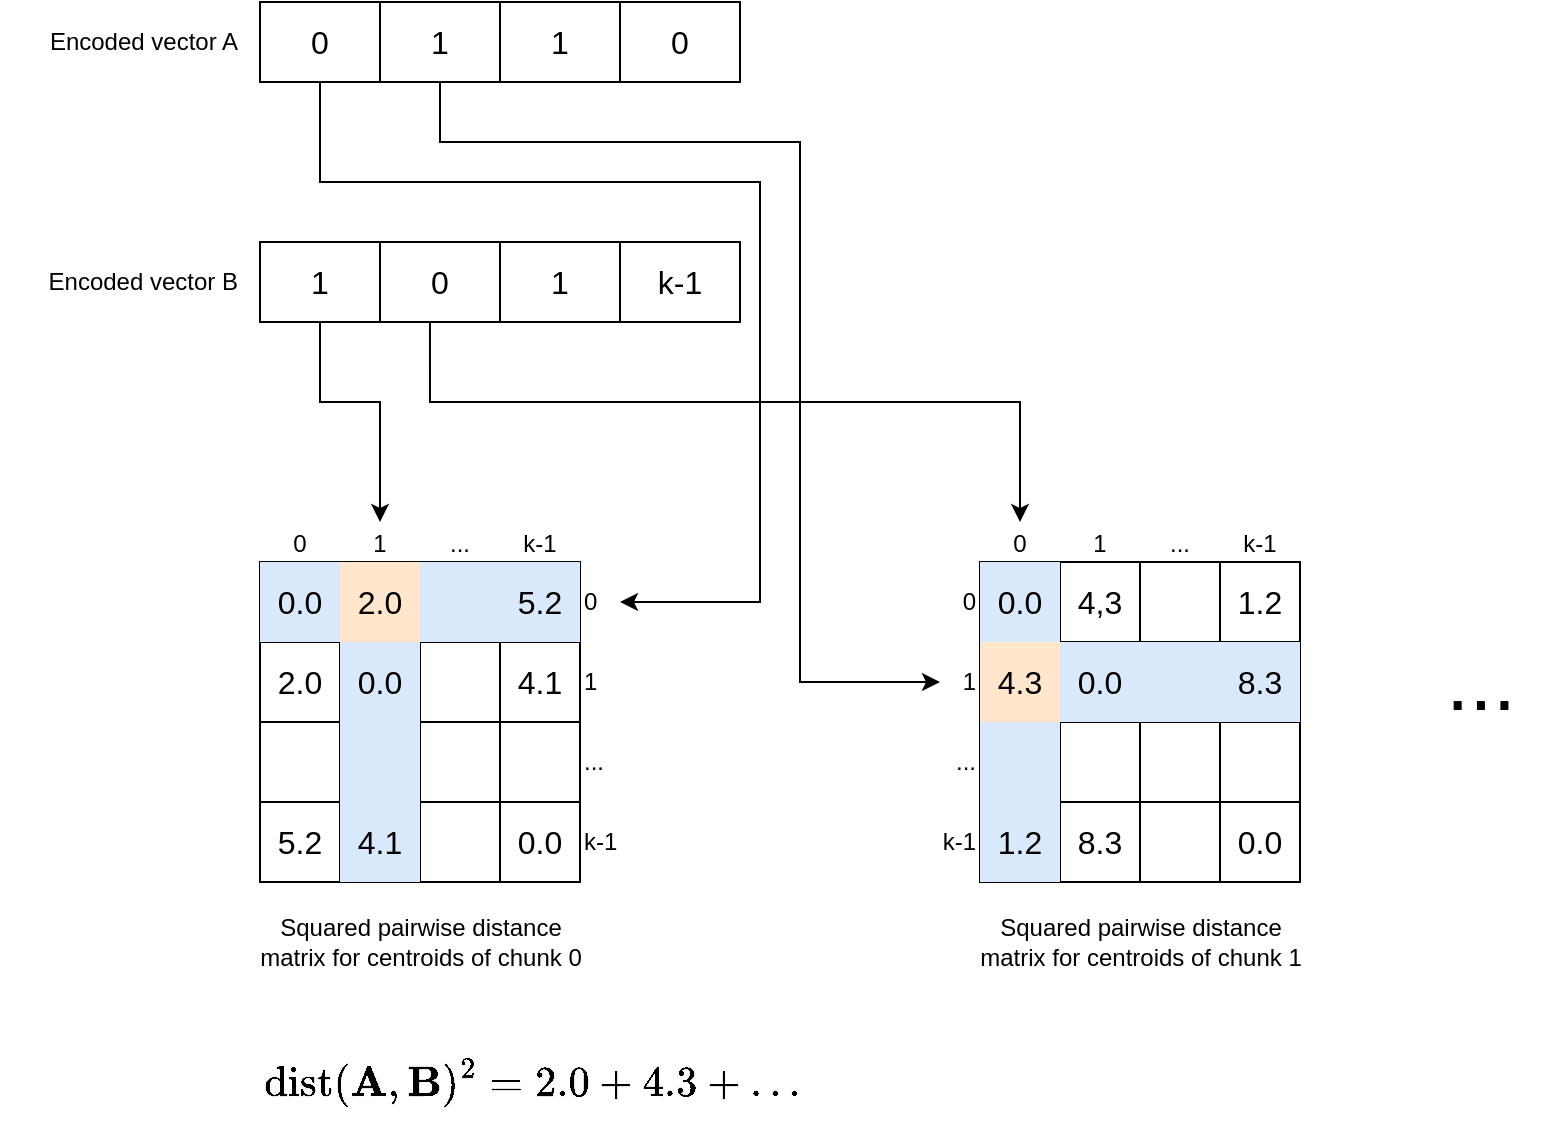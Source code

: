 <mxfile version="21.1.1" type="device">
  <diagram name="Página-1" id="5oJ5WBHKLA_U3Vbbzctd">
    <mxGraphModel dx="1195" dy="661" grid="1" gridSize="10" guides="1" tooltips="1" connect="1" arrows="1" fold="1" page="1" pageScale="1" pageWidth="1169" pageHeight="827" math="1" shadow="0">
      <root>
        <mxCell id="0" />
        <mxCell id="1" parent="0" />
        <mxCell id="XBwlvYfsJkR7OyTx2r9g-1" value="" style="shape=table;startSize=0;container=1;collapsible=0;childLayout=tableLayout;fontSize=16;" parent="1" vertex="1">
          <mxGeometry x="200" y="440" width="160" height="160" as="geometry" />
        </mxCell>
        <mxCell id="XBwlvYfsJkR7OyTx2r9g-6" value="" style="shape=tableRow;horizontal=0;startSize=0;swimlaneHead=0;swimlaneBody=0;strokeColor=inherit;top=0;left=0;bottom=0;right=0;collapsible=0;dropTarget=0;fillColor=none;points=[[0,0.5],[1,0.5]];portConstraint=eastwest;fontSize=16;" parent="XBwlvYfsJkR7OyTx2r9g-1" vertex="1">
          <mxGeometry width="160" height="40" as="geometry" />
        </mxCell>
        <mxCell id="XBwlvYfsJkR7OyTx2r9g-8" value="0.0" style="shape=partialRectangle;html=1;whiteSpace=wrap;connectable=0;strokeColor=#6c8ebf;overflow=hidden;fillColor=#dae8fc;top=0;left=0;bottom=0;right=0;pointerEvents=1;fontSize=16;" parent="XBwlvYfsJkR7OyTx2r9g-6" vertex="1">
          <mxGeometry width="40" height="40" as="geometry">
            <mxRectangle width="40" height="40" as="alternateBounds" />
          </mxGeometry>
        </mxCell>
        <mxCell id="XBwlvYfsJkR7OyTx2r9g-28" value="2.0" style="shape=partialRectangle;html=1;whiteSpace=wrap;connectable=0;strokeColor=#d79b00;overflow=hidden;fillColor=#ffe6cc;top=0;left=0;bottom=0;right=0;pointerEvents=1;fontSize=16;" parent="XBwlvYfsJkR7OyTx2r9g-6" vertex="1">
          <mxGeometry x="40" width="40" height="40" as="geometry">
            <mxRectangle width="40" height="40" as="alternateBounds" />
          </mxGeometry>
        </mxCell>
        <mxCell id="XBwlvYfsJkR7OyTx2r9g-23" value="" style="shape=partialRectangle;html=1;whiteSpace=wrap;connectable=0;strokeColor=#6c8ebf;overflow=hidden;fillColor=#dae8fc;top=0;left=0;bottom=0;right=0;pointerEvents=1;fontSize=16;" parent="XBwlvYfsJkR7OyTx2r9g-6" vertex="1">
          <mxGeometry x="80" width="40" height="40" as="geometry">
            <mxRectangle width="40" height="40" as="alternateBounds" />
          </mxGeometry>
        </mxCell>
        <mxCell id="XBwlvYfsJkR7OyTx2r9g-9" value="5.2" style="shape=partialRectangle;html=1;whiteSpace=wrap;connectable=0;strokeColor=#6c8ebf;overflow=hidden;fillColor=#dae8fc;top=0;left=0;bottom=0;right=0;pointerEvents=1;fontSize=16;" parent="XBwlvYfsJkR7OyTx2r9g-6" vertex="1">
          <mxGeometry x="120" width="40" height="40" as="geometry">
            <mxRectangle width="40" height="40" as="alternateBounds" />
          </mxGeometry>
        </mxCell>
        <mxCell id="XBwlvYfsJkR7OyTx2r9g-10" value="" style="shape=tableRow;horizontal=0;startSize=0;swimlaneHead=0;swimlaneBody=0;strokeColor=inherit;top=0;left=0;bottom=0;right=0;collapsible=0;dropTarget=0;fillColor=none;points=[[0,0.5],[1,0.5]];portConstraint=eastwest;fontSize=16;" parent="XBwlvYfsJkR7OyTx2r9g-1" vertex="1">
          <mxGeometry y="40" width="160" height="40" as="geometry" />
        </mxCell>
        <mxCell id="XBwlvYfsJkR7OyTx2r9g-12" value="2.0" style="shape=partialRectangle;html=1;whiteSpace=wrap;connectable=0;strokeColor=inherit;overflow=hidden;fillColor=none;top=0;left=0;bottom=0;right=0;pointerEvents=1;fontSize=16;" parent="XBwlvYfsJkR7OyTx2r9g-10" vertex="1">
          <mxGeometry width="40" height="40" as="geometry">
            <mxRectangle width="40" height="40" as="alternateBounds" />
          </mxGeometry>
        </mxCell>
        <mxCell id="XBwlvYfsJkR7OyTx2r9g-29" value="0.0" style="shape=partialRectangle;html=1;whiteSpace=wrap;connectable=0;strokeColor=#6c8ebf;overflow=hidden;fillColor=#dae8fc;top=0;left=0;bottom=0;right=0;pointerEvents=1;fontSize=16;" parent="XBwlvYfsJkR7OyTx2r9g-10" vertex="1">
          <mxGeometry x="40" width="40" height="40" as="geometry">
            <mxRectangle width="40" height="40" as="alternateBounds" />
          </mxGeometry>
        </mxCell>
        <mxCell id="XBwlvYfsJkR7OyTx2r9g-24" value="" style="shape=partialRectangle;html=1;whiteSpace=wrap;connectable=0;strokeColor=inherit;overflow=hidden;fillColor=none;top=0;left=0;bottom=0;right=0;pointerEvents=1;fontSize=16;" parent="XBwlvYfsJkR7OyTx2r9g-10" vertex="1">
          <mxGeometry x="80" width="40" height="40" as="geometry">
            <mxRectangle width="40" height="40" as="alternateBounds" />
          </mxGeometry>
        </mxCell>
        <mxCell id="XBwlvYfsJkR7OyTx2r9g-13" value="4.1" style="shape=partialRectangle;html=1;whiteSpace=wrap;connectable=0;strokeColor=inherit;overflow=hidden;fillColor=none;top=0;left=0;bottom=0;right=0;pointerEvents=1;fontSize=16;" parent="XBwlvYfsJkR7OyTx2r9g-10" vertex="1">
          <mxGeometry x="120" width="40" height="40" as="geometry">
            <mxRectangle width="40" height="40" as="alternateBounds" />
          </mxGeometry>
        </mxCell>
        <mxCell id="XBwlvYfsJkR7OyTx2r9g-18" style="shape=tableRow;horizontal=0;startSize=0;swimlaneHead=0;swimlaneBody=0;strokeColor=inherit;top=0;left=0;bottom=0;right=0;collapsible=0;dropTarget=0;fillColor=none;points=[[0,0.5],[1,0.5]];portConstraint=eastwest;fontSize=16;" parent="XBwlvYfsJkR7OyTx2r9g-1" vertex="1">
          <mxGeometry y="80" width="160" height="40" as="geometry" />
        </mxCell>
        <mxCell id="XBwlvYfsJkR7OyTx2r9g-20" style="shape=partialRectangle;html=1;whiteSpace=wrap;connectable=0;strokeColor=inherit;overflow=hidden;fillColor=none;top=0;left=0;bottom=0;right=0;pointerEvents=1;fontSize=16;" parent="XBwlvYfsJkR7OyTx2r9g-18" vertex="1">
          <mxGeometry width="40" height="40" as="geometry">
            <mxRectangle width="40" height="40" as="alternateBounds" />
          </mxGeometry>
        </mxCell>
        <mxCell id="XBwlvYfsJkR7OyTx2r9g-30" style="shape=partialRectangle;html=1;whiteSpace=wrap;connectable=0;strokeColor=#6c8ebf;overflow=hidden;fillColor=#dae8fc;top=0;left=0;bottom=0;right=0;pointerEvents=1;fontSize=16;" parent="XBwlvYfsJkR7OyTx2r9g-18" vertex="1">
          <mxGeometry x="40" width="40" height="40" as="geometry">
            <mxRectangle width="40" height="40" as="alternateBounds" />
          </mxGeometry>
        </mxCell>
        <mxCell id="XBwlvYfsJkR7OyTx2r9g-25" value="" style="shape=partialRectangle;html=1;whiteSpace=wrap;connectable=0;strokeColor=inherit;overflow=hidden;fillColor=none;top=0;left=0;bottom=0;right=0;pointerEvents=1;fontSize=16;" parent="XBwlvYfsJkR7OyTx2r9g-18" vertex="1">
          <mxGeometry x="80" width="40" height="40" as="geometry">
            <mxRectangle width="40" height="40" as="alternateBounds" />
          </mxGeometry>
        </mxCell>
        <mxCell id="XBwlvYfsJkR7OyTx2r9g-21" style="shape=partialRectangle;html=1;whiteSpace=wrap;connectable=0;strokeColor=inherit;overflow=hidden;fillColor=none;top=0;left=0;bottom=0;right=0;pointerEvents=1;fontSize=16;" parent="XBwlvYfsJkR7OyTx2r9g-18" vertex="1">
          <mxGeometry x="120" width="40" height="40" as="geometry">
            <mxRectangle width="40" height="40" as="alternateBounds" />
          </mxGeometry>
        </mxCell>
        <mxCell id="XBwlvYfsJkR7OyTx2r9g-14" style="shape=tableRow;horizontal=0;startSize=0;swimlaneHead=0;swimlaneBody=0;strokeColor=inherit;top=0;left=0;bottom=0;right=0;collapsible=0;dropTarget=0;fillColor=none;points=[[0,0.5],[1,0.5]];portConstraint=eastwest;fontSize=16;" parent="XBwlvYfsJkR7OyTx2r9g-1" vertex="1">
          <mxGeometry y="120" width="160" height="40" as="geometry" />
        </mxCell>
        <mxCell id="XBwlvYfsJkR7OyTx2r9g-16" value="5.2" style="shape=partialRectangle;html=1;whiteSpace=wrap;connectable=0;strokeColor=inherit;overflow=hidden;fillColor=none;top=0;left=0;bottom=0;right=0;pointerEvents=1;fontSize=16;" parent="XBwlvYfsJkR7OyTx2r9g-14" vertex="1">
          <mxGeometry width="40" height="40" as="geometry">
            <mxRectangle width="40" height="40" as="alternateBounds" />
          </mxGeometry>
        </mxCell>
        <mxCell id="XBwlvYfsJkR7OyTx2r9g-31" value="4.1" style="shape=partialRectangle;html=1;whiteSpace=wrap;connectable=0;strokeColor=#6c8ebf;overflow=hidden;fillColor=#dae8fc;top=0;left=0;bottom=0;right=0;pointerEvents=1;fontSize=16;" parent="XBwlvYfsJkR7OyTx2r9g-14" vertex="1">
          <mxGeometry x="40" width="40" height="40" as="geometry">
            <mxRectangle width="40" height="40" as="alternateBounds" />
          </mxGeometry>
        </mxCell>
        <mxCell id="XBwlvYfsJkR7OyTx2r9g-26" style="shape=partialRectangle;html=1;whiteSpace=wrap;connectable=0;strokeColor=inherit;overflow=hidden;fillColor=none;top=0;left=0;bottom=0;right=0;pointerEvents=1;fontSize=16;" parent="XBwlvYfsJkR7OyTx2r9g-14" vertex="1">
          <mxGeometry x="80" width="40" height="40" as="geometry">
            <mxRectangle width="40" height="40" as="alternateBounds" />
          </mxGeometry>
        </mxCell>
        <mxCell id="XBwlvYfsJkR7OyTx2r9g-17" value="0.0" style="shape=partialRectangle;html=1;whiteSpace=wrap;connectable=0;strokeColor=inherit;overflow=hidden;fillColor=none;top=0;left=0;bottom=0;right=0;pointerEvents=1;fontSize=16;" parent="XBwlvYfsJkR7OyTx2r9g-14" vertex="1">
          <mxGeometry x="120" width="40" height="40" as="geometry">
            <mxRectangle width="40" height="40" as="alternateBounds" />
          </mxGeometry>
        </mxCell>
        <mxCell id="XBwlvYfsJkR7OyTx2r9g-32" value="" style="shape=table;startSize=0;container=1;collapsible=0;childLayout=tableLayout;fontSize=16;" parent="1" vertex="1">
          <mxGeometry x="560" y="440" width="160" height="160" as="geometry" />
        </mxCell>
        <mxCell id="XBwlvYfsJkR7OyTx2r9g-39" value="" style="shape=tableRow;horizontal=0;startSize=0;swimlaneHead=0;swimlaneBody=0;strokeColor=inherit;top=0;left=0;bottom=0;right=0;collapsible=0;dropTarget=0;fillColor=none;points=[[0,0.5],[1,0.5]];portConstraint=eastwest;fontSize=16;" parent="XBwlvYfsJkR7OyTx2r9g-32" vertex="1">
          <mxGeometry width="160" height="40" as="geometry" />
        </mxCell>
        <mxCell id="XBwlvYfsJkR7OyTx2r9g-41" value="0.0" style="shape=partialRectangle;html=1;whiteSpace=wrap;connectable=0;strokeColor=#6c8ebf;overflow=hidden;fillColor=#dae8fc;top=0;left=0;bottom=0;right=0;pointerEvents=1;fontSize=16;" parent="XBwlvYfsJkR7OyTx2r9g-39" vertex="1">
          <mxGeometry width="40" height="40" as="geometry">
            <mxRectangle width="40" height="40" as="alternateBounds" />
          </mxGeometry>
        </mxCell>
        <mxCell id="XBwlvYfsJkR7OyTx2r9g-42" value="4,3" style="shape=partialRectangle;html=1;whiteSpace=wrap;connectable=0;strokeColor=inherit;overflow=hidden;fillColor=none;top=0;left=0;bottom=0;right=0;pointerEvents=1;fontSize=16;" parent="XBwlvYfsJkR7OyTx2r9g-39" vertex="1">
          <mxGeometry x="40" width="40" height="40" as="geometry">
            <mxRectangle width="40" height="40" as="alternateBounds" />
          </mxGeometry>
        </mxCell>
        <mxCell id="XBwlvYfsJkR7OyTx2r9g-43" value="" style="shape=partialRectangle;html=1;whiteSpace=wrap;connectable=0;strokeColor=inherit;overflow=hidden;fillColor=none;top=0;left=0;bottom=0;right=0;pointerEvents=1;fontSize=16;" parent="XBwlvYfsJkR7OyTx2r9g-39" vertex="1">
          <mxGeometry x="80" width="40" height="40" as="geometry">
            <mxRectangle width="40" height="40" as="alternateBounds" />
          </mxGeometry>
        </mxCell>
        <mxCell id="XBwlvYfsJkR7OyTx2r9g-44" value="1.2" style="shape=partialRectangle;html=1;whiteSpace=wrap;connectable=0;strokeColor=inherit;overflow=hidden;fillColor=none;top=0;left=0;bottom=0;right=0;pointerEvents=1;fontSize=16;" parent="XBwlvYfsJkR7OyTx2r9g-39" vertex="1">
          <mxGeometry x="120" width="40" height="40" as="geometry">
            <mxRectangle width="40" height="40" as="alternateBounds" />
          </mxGeometry>
        </mxCell>
        <mxCell id="XBwlvYfsJkR7OyTx2r9g-45" value="" style="shape=tableRow;horizontal=0;startSize=0;swimlaneHead=0;swimlaneBody=0;strokeColor=inherit;top=0;left=0;bottom=0;right=0;collapsible=0;dropTarget=0;fillColor=none;points=[[0,0.5],[1,0.5]];portConstraint=eastwest;fontSize=16;" parent="XBwlvYfsJkR7OyTx2r9g-32" vertex="1">
          <mxGeometry y="40" width="160" height="40" as="geometry" />
        </mxCell>
        <mxCell id="XBwlvYfsJkR7OyTx2r9g-47" value="4.3" style="shape=partialRectangle;html=1;whiteSpace=wrap;connectable=0;strokeColor=#d79b00;overflow=hidden;fillColor=#ffe6cc;top=0;left=0;bottom=0;right=0;pointerEvents=1;fontSize=16;" parent="XBwlvYfsJkR7OyTx2r9g-45" vertex="1">
          <mxGeometry width="40" height="40" as="geometry">
            <mxRectangle width="40" height="40" as="alternateBounds" />
          </mxGeometry>
        </mxCell>
        <mxCell id="XBwlvYfsJkR7OyTx2r9g-48" value="0.0" style="shape=partialRectangle;html=1;whiteSpace=wrap;connectable=0;strokeColor=#6c8ebf;overflow=hidden;fillColor=#dae8fc;top=0;left=0;bottom=0;right=0;pointerEvents=1;fontSize=16;" parent="XBwlvYfsJkR7OyTx2r9g-45" vertex="1">
          <mxGeometry x="40" width="40" height="40" as="geometry">
            <mxRectangle width="40" height="40" as="alternateBounds" />
          </mxGeometry>
        </mxCell>
        <mxCell id="XBwlvYfsJkR7OyTx2r9g-49" value="" style="shape=partialRectangle;html=1;whiteSpace=wrap;connectable=0;strokeColor=#6c8ebf;overflow=hidden;fillColor=#dae8fc;top=0;left=0;bottom=0;right=0;pointerEvents=1;fontSize=16;" parent="XBwlvYfsJkR7OyTx2r9g-45" vertex="1">
          <mxGeometry x="80" width="40" height="40" as="geometry">
            <mxRectangle width="40" height="40" as="alternateBounds" />
          </mxGeometry>
        </mxCell>
        <mxCell id="XBwlvYfsJkR7OyTx2r9g-50" value="8.3" style="shape=partialRectangle;html=1;whiteSpace=wrap;connectable=0;strokeColor=#6c8ebf;overflow=hidden;fillColor=#dae8fc;top=0;left=0;bottom=0;right=0;pointerEvents=1;fontSize=16;" parent="XBwlvYfsJkR7OyTx2r9g-45" vertex="1">
          <mxGeometry x="120" width="40" height="40" as="geometry">
            <mxRectangle width="40" height="40" as="alternateBounds" />
          </mxGeometry>
        </mxCell>
        <mxCell id="XBwlvYfsJkR7OyTx2r9g-51" style="shape=tableRow;horizontal=0;startSize=0;swimlaneHead=0;swimlaneBody=0;strokeColor=inherit;top=0;left=0;bottom=0;right=0;collapsible=0;dropTarget=0;fillColor=none;points=[[0,0.5],[1,0.5]];portConstraint=eastwest;fontSize=16;" parent="XBwlvYfsJkR7OyTx2r9g-32" vertex="1">
          <mxGeometry y="80" width="160" height="40" as="geometry" />
        </mxCell>
        <mxCell id="XBwlvYfsJkR7OyTx2r9g-53" style="shape=partialRectangle;html=1;whiteSpace=wrap;connectable=0;strokeColor=#6c8ebf;overflow=hidden;fillColor=#dae8fc;top=0;left=0;bottom=0;right=0;pointerEvents=1;fontSize=16;" parent="XBwlvYfsJkR7OyTx2r9g-51" vertex="1">
          <mxGeometry width="40" height="40" as="geometry">
            <mxRectangle width="40" height="40" as="alternateBounds" />
          </mxGeometry>
        </mxCell>
        <mxCell id="XBwlvYfsJkR7OyTx2r9g-54" style="shape=partialRectangle;html=1;whiteSpace=wrap;connectable=0;strokeColor=inherit;overflow=hidden;fillColor=none;top=0;left=0;bottom=0;right=0;pointerEvents=1;fontSize=16;" parent="XBwlvYfsJkR7OyTx2r9g-51" vertex="1">
          <mxGeometry x="40" width="40" height="40" as="geometry">
            <mxRectangle width="40" height="40" as="alternateBounds" />
          </mxGeometry>
        </mxCell>
        <mxCell id="XBwlvYfsJkR7OyTx2r9g-55" value="" style="shape=partialRectangle;html=1;whiteSpace=wrap;connectable=0;strokeColor=inherit;overflow=hidden;fillColor=none;top=0;left=0;bottom=0;right=0;pointerEvents=1;fontSize=16;" parent="XBwlvYfsJkR7OyTx2r9g-51" vertex="1">
          <mxGeometry x="80" width="40" height="40" as="geometry">
            <mxRectangle width="40" height="40" as="alternateBounds" />
          </mxGeometry>
        </mxCell>
        <mxCell id="XBwlvYfsJkR7OyTx2r9g-56" style="shape=partialRectangle;html=1;whiteSpace=wrap;connectable=0;strokeColor=inherit;overflow=hidden;fillColor=none;top=0;left=0;bottom=0;right=0;pointerEvents=1;fontSize=16;" parent="XBwlvYfsJkR7OyTx2r9g-51" vertex="1">
          <mxGeometry x="120" width="40" height="40" as="geometry">
            <mxRectangle width="40" height="40" as="alternateBounds" />
          </mxGeometry>
        </mxCell>
        <mxCell id="XBwlvYfsJkR7OyTx2r9g-57" style="shape=tableRow;horizontal=0;startSize=0;swimlaneHead=0;swimlaneBody=0;strokeColor=inherit;top=0;left=0;bottom=0;right=0;collapsible=0;dropTarget=0;fillColor=none;points=[[0,0.5],[1,0.5]];portConstraint=eastwest;fontSize=16;" parent="XBwlvYfsJkR7OyTx2r9g-32" vertex="1">
          <mxGeometry y="120" width="160" height="40" as="geometry" />
        </mxCell>
        <mxCell id="XBwlvYfsJkR7OyTx2r9g-59" value="1.2" style="shape=partialRectangle;html=1;whiteSpace=wrap;connectable=0;strokeColor=#6c8ebf;overflow=hidden;fillColor=#dae8fc;top=0;left=0;bottom=0;right=0;pointerEvents=1;fontSize=16;" parent="XBwlvYfsJkR7OyTx2r9g-57" vertex="1">
          <mxGeometry width="40" height="40" as="geometry">
            <mxRectangle width="40" height="40" as="alternateBounds" />
          </mxGeometry>
        </mxCell>
        <mxCell id="XBwlvYfsJkR7OyTx2r9g-60" value="8.3" style="shape=partialRectangle;html=1;whiteSpace=wrap;connectable=0;strokeColor=inherit;overflow=hidden;fillColor=none;top=0;left=0;bottom=0;right=0;pointerEvents=1;fontSize=16;" parent="XBwlvYfsJkR7OyTx2r9g-57" vertex="1">
          <mxGeometry x="40" width="40" height="40" as="geometry">
            <mxRectangle width="40" height="40" as="alternateBounds" />
          </mxGeometry>
        </mxCell>
        <mxCell id="XBwlvYfsJkR7OyTx2r9g-61" style="shape=partialRectangle;html=1;whiteSpace=wrap;connectable=0;strokeColor=inherit;overflow=hidden;fillColor=none;top=0;left=0;bottom=0;right=0;pointerEvents=1;fontSize=16;" parent="XBwlvYfsJkR7OyTx2r9g-57" vertex="1">
          <mxGeometry x="80" width="40" height="40" as="geometry">
            <mxRectangle width="40" height="40" as="alternateBounds" />
          </mxGeometry>
        </mxCell>
        <mxCell id="XBwlvYfsJkR7OyTx2r9g-62" value="0.0" style="shape=partialRectangle;html=1;whiteSpace=wrap;connectable=0;strokeColor=inherit;overflow=hidden;fillColor=none;top=0;left=0;bottom=0;right=0;pointerEvents=1;fontSize=16;" parent="XBwlvYfsJkR7OyTx2r9g-57" vertex="1">
          <mxGeometry x="120" width="40" height="40" as="geometry">
            <mxRectangle width="40" height="40" as="alternateBounds" />
          </mxGeometry>
        </mxCell>
        <mxCell id="XBwlvYfsJkR7OyTx2r9g-139" value="" style="shape=table;startSize=0;container=1;collapsible=0;childLayout=tableLayout;fontSize=16;" parent="1" vertex="1">
          <mxGeometry x="200" y="280" width="240" height="40" as="geometry" />
        </mxCell>
        <mxCell id="XBwlvYfsJkR7OyTx2r9g-140" value="" style="shape=tableRow;horizontal=0;startSize=0;swimlaneHead=0;swimlaneBody=0;strokeColor=inherit;top=0;left=0;bottom=0;right=0;collapsible=0;dropTarget=0;fillColor=none;points=[[0,0.5],[1,0.5]];portConstraint=eastwest;fontSize=16;" parent="XBwlvYfsJkR7OyTx2r9g-139" vertex="1">
          <mxGeometry width="240" height="40" as="geometry" />
        </mxCell>
        <mxCell id="XBwlvYfsJkR7OyTx2r9g-141" value="1" style="shape=partialRectangle;html=1;whiteSpace=wrap;connectable=0;strokeColor=inherit;overflow=hidden;fillColor=none;top=0;left=0;bottom=0;right=0;pointerEvents=1;fontSize=16;" parent="XBwlvYfsJkR7OyTx2r9g-140" vertex="1">
          <mxGeometry width="60" height="40" as="geometry">
            <mxRectangle width="60" height="40" as="alternateBounds" />
          </mxGeometry>
        </mxCell>
        <mxCell id="XBwlvYfsJkR7OyTx2r9g-142" value="0" style="shape=partialRectangle;html=1;whiteSpace=wrap;connectable=0;strokeColor=inherit;overflow=hidden;fillColor=none;top=0;left=0;bottom=0;right=0;pointerEvents=1;fontSize=16;" parent="XBwlvYfsJkR7OyTx2r9g-140" vertex="1">
          <mxGeometry x="60" width="60" height="40" as="geometry">
            <mxRectangle width="60" height="40" as="alternateBounds" />
          </mxGeometry>
        </mxCell>
        <mxCell id="XBwlvYfsJkR7OyTx2r9g-143" value="1" style="shape=partialRectangle;html=1;whiteSpace=wrap;connectable=0;strokeColor=inherit;overflow=hidden;fillColor=none;top=0;left=0;bottom=0;right=0;pointerEvents=1;fontSize=16;" parent="XBwlvYfsJkR7OyTx2r9g-140" vertex="1">
          <mxGeometry x="120" width="60" height="40" as="geometry">
            <mxRectangle width="60" height="40" as="alternateBounds" />
          </mxGeometry>
        </mxCell>
        <mxCell id="XBwlvYfsJkR7OyTx2r9g-152" value="k-1" style="shape=partialRectangle;html=1;whiteSpace=wrap;connectable=0;strokeColor=inherit;overflow=hidden;fillColor=none;top=0;left=0;bottom=0;right=0;pointerEvents=1;fontSize=16;" parent="XBwlvYfsJkR7OyTx2r9g-140" vertex="1">
          <mxGeometry x="180" width="60" height="40" as="geometry">
            <mxRectangle width="60" height="40" as="alternateBounds" />
          </mxGeometry>
        </mxCell>
        <mxCell id="XBwlvYfsJkR7OyTx2r9g-153" value="" style="shape=table;startSize=0;container=1;collapsible=0;childLayout=tableLayout;fontSize=16;" parent="1" vertex="1">
          <mxGeometry x="200" y="160" width="240" height="40" as="geometry" />
        </mxCell>
        <mxCell id="XBwlvYfsJkR7OyTx2r9g-154" value="" style="shape=tableRow;horizontal=0;startSize=0;swimlaneHead=0;swimlaneBody=0;strokeColor=inherit;top=0;left=0;bottom=0;right=0;collapsible=0;dropTarget=0;fillColor=none;points=[[0,0.5],[1,0.5]];portConstraint=eastwest;fontSize=16;" parent="XBwlvYfsJkR7OyTx2r9g-153" vertex="1">
          <mxGeometry width="240" height="40" as="geometry" />
        </mxCell>
        <mxCell id="XBwlvYfsJkR7OyTx2r9g-155" value="0" style="shape=partialRectangle;html=1;whiteSpace=wrap;connectable=0;strokeColor=inherit;overflow=hidden;fillColor=none;top=0;left=0;bottom=0;right=0;pointerEvents=1;fontSize=16;" parent="XBwlvYfsJkR7OyTx2r9g-154" vertex="1">
          <mxGeometry width="60" height="40" as="geometry">
            <mxRectangle width="60" height="40" as="alternateBounds" />
          </mxGeometry>
        </mxCell>
        <mxCell id="XBwlvYfsJkR7OyTx2r9g-156" value="1" style="shape=partialRectangle;html=1;whiteSpace=wrap;connectable=0;strokeColor=inherit;overflow=hidden;fillColor=none;top=0;left=0;bottom=0;right=0;pointerEvents=1;fontSize=16;" parent="XBwlvYfsJkR7OyTx2r9g-154" vertex="1">
          <mxGeometry x="60" width="60" height="40" as="geometry">
            <mxRectangle width="60" height="40" as="alternateBounds" />
          </mxGeometry>
        </mxCell>
        <mxCell id="XBwlvYfsJkR7OyTx2r9g-157" value="1" style="shape=partialRectangle;html=1;whiteSpace=wrap;connectable=0;strokeColor=inherit;overflow=hidden;fillColor=none;top=0;left=0;bottom=0;right=0;pointerEvents=1;fontSize=16;" parent="XBwlvYfsJkR7OyTx2r9g-154" vertex="1">
          <mxGeometry x="120" width="60" height="40" as="geometry">
            <mxRectangle width="60" height="40" as="alternateBounds" />
          </mxGeometry>
        </mxCell>
        <mxCell id="XBwlvYfsJkR7OyTx2r9g-158" value="0" style="shape=partialRectangle;html=1;whiteSpace=wrap;connectable=0;strokeColor=inherit;overflow=hidden;fillColor=none;top=0;left=0;bottom=0;right=0;pointerEvents=1;fontSize=16;" parent="XBwlvYfsJkR7OyTx2r9g-154" vertex="1">
          <mxGeometry x="180" width="60" height="40" as="geometry">
            <mxRectangle width="60" height="40" as="alternateBounds" />
          </mxGeometry>
        </mxCell>
        <mxCell id="XBwlvYfsJkR7OyTx2r9g-159" value="Encoded vector A" style="text;html=1;align=right;verticalAlign=middle;resizable=0;points=[];autosize=1;strokeColor=none;fillColor=none;" parent="1" vertex="1">
          <mxGeometry x="70" y="165" width="120" height="30" as="geometry" />
        </mxCell>
        <mxCell id="XBwlvYfsJkR7OyTx2r9g-160" value="Encoded vector B" style="text;html=1;align=right;verticalAlign=middle;resizable=0;points=[];autosize=1;strokeColor=none;fillColor=none;" parent="1" vertex="1">
          <mxGeometry x="70" y="285" width="120" height="30" as="geometry" />
        </mxCell>
        <mxCell id="XBwlvYfsJkR7OyTx2r9g-174" value="$$\text{dist}(\mathbf{A}, \mathbf{B})^2 = 2.0 + 4.3+ \dots$$" style="text;html=1;align=left;verticalAlign=middle;resizable=0;points=[];autosize=1;strokeColor=none;fillColor=none;fontSize=18;" parent="1" vertex="1">
          <mxGeometry x="200" y="680" width="490" height="40" as="geometry" />
        </mxCell>
        <mxCell id="XBwlvYfsJkR7OyTx2r9g-175" value="&lt;div&gt;Squared pairwise distance&lt;/div&gt;&lt;div&gt;matrix for centroids of chunk 0&lt;/div&gt;" style="text;html=1;align=center;verticalAlign=middle;resizable=0;points=[];autosize=1;strokeColor=none;fillColor=none;" parent="1" vertex="1">
          <mxGeometry x="190" y="610" width="180" height="40" as="geometry" />
        </mxCell>
        <mxCell id="ywqsc4L0C0W8szLVaSjZ-1" value="&lt;div&gt;Squared pairwise distance&lt;/div&gt;&lt;div&gt;matrix for centroids of chunk 1&lt;/div&gt;" style="text;html=1;align=center;verticalAlign=middle;resizable=0;points=[];autosize=1;strokeColor=none;fillColor=none;" parent="1" vertex="1">
          <mxGeometry x="550" y="610" width="180" height="40" as="geometry" />
        </mxCell>
        <mxCell id="ywqsc4L0C0W8szLVaSjZ-2" value="" style="endArrow=classic;html=1;rounded=0;edgeStyle=orthogonalEdgeStyle;entryX=0.5;entryY=0;entryDx=0;entryDy=0;" parent="1" edge="1" target="9UNSQDOZC8LmRjlEzUzU-4">
          <mxGeometry width="50" height="50" relative="1" as="geometry">
            <mxPoint x="230" y="320" as="sourcePoint" />
            <mxPoint x="300" y="400" as="targetPoint" />
            <Array as="points">
              <mxPoint x="230" y="360" />
              <mxPoint x="260" y="360" />
            </Array>
          </mxGeometry>
        </mxCell>
        <mxCell id="ywqsc4L0C0W8szLVaSjZ-3" value="" style="endArrow=classic;html=1;rounded=0;edgeStyle=orthogonalEdgeStyle;entryX=0.5;entryY=0;entryDx=0;entryDy=0;" parent="1" edge="1" target="9UNSQDOZC8LmRjlEzUzU-8">
          <mxGeometry width="50" height="50" relative="1" as="geometry">
            <mxPoint x="284.99" y="320" as="sourcePoint" />
            <mxPoint x="580" y="400" as="targetPoint" />
            <Array as="points">
              <mxPoint x="285" y="360" />
              <mxPoint x="580" y="360" />
            </Array>
          </mxGeometry>
        </mxCell>
        <mxCell id="ywqsc4L0C0W8szLVaSjZ-5" value="" style="endArrow=classic;html=1;rounded=0;edgeStyle=orthogonalEdgeStyle;entryX=1;entryY=0.5;entryDx=0;entryDy=0;" parent="1" edge="1" target="9UNSQDOZC8LmRjlEzUzU-12">
          <mxGeometry width="50" height="50" relative="1" as="geometry">
            <mxPoint x="230" y="200" as="sourcePoint" />
            <mxPoint x="430" y="460" as="targetPoint" />
            <Array as="points">
              <mxPoint x="230" y="250" />
              <mxPoint x="450" y="250" />
              <mxPoint x="450" y="460" />
            </Array>
          </mxGeometry>
        </mxCell>
        <mxCell id="ywqsc4L0C0W8szLVaSjZ-6" value="" style="endArrow=classic;html=1;rounded=0;edgeStyle=orthogonalEdgeStyle;entryX=0;entryY=0.5;entryDx=0;entryDy=0;" parent="1" edge="1" target="9UNSQDOZC8LmRjlEzUzU-17">
          <mxGeometry width="50" height="50" relative="1" as="geometry">
            <mxPoint x="290" y="200" as="sourcePoint" />
            <mxPoint x="520" y="500" as="targetPoint" />
            <Array as="points">
              <mxPoint x="290" y="230" />
              <mxPoint x="470" y="230" />
              <mxPoint x="470" y="500" />
            </Array>
          </mxGeometry>
        </mxCell>
        <mxCell id="ywqsc4L0C0W8szLVaSjZ-7" value="..." style="text;html=1;align=center;verticalAlign=middle;resizable=0;points=[];autosize=1;strokeColor=none;fillColor=none;fontSize=42;" parent="1" vertex="1">
          <mxGeometry x="780" y="470" width="60" height="60" as="geometry" />
        </mxCell>
        <mxCell id="9UNSQDOZC8LmRjlEzUzU-3" value="0" style="text;html=1;strokeColor=none;fillColor=none;align=center;verticalAlign=bottom;whiteSpace=wrap;rounded=0;" vertex="1" parent="1">
          <mxGeometry x="200" y="420" width="40" height="20" as="geometry" />
        </mxCell>
        <mxCell id="9UNSQDOZC8LmRjlEzUzU-4" value="&lt;div&gt;1&lt;/div&gt;" style="text;html=1;strokeColor=none;fillColor=none;align=center;verticalAlign=bottom;whiteSpace=wrap;rounded=0;" vertex="1" parent="1">
          <mxGeometry x="240" y="420" width="40" height="20" as="geometry" />
        </mxCell>
        <mxCell id="9UNSQDOZC8LmRjlEzUzU-5" value="k-1" style="text;html=1;strokeColor=none;fillColor=none;align=center;verticalAlign=bottom;whiteSpace=wrap;rounded=0;" vertex="1" parent="1">
          <mxGeometry x="320" y="420" width="40" height="20" as="geometry" />
        </mxCell>
        <mxCell id="9UNSQDOZC8LmRjlEzUzU-6" value="..." style="text;html=1;strokeColor=none;fillColor=none;align=center;verticalAlign=bottom;whiteSpace=wrap;rounded=0;" vertex="1" parent="1">
          <mxGeometry x="280" y="420" width="40" height="20" as="geometry" />
        </mxCell>
        <mxCell id="9UNSQDOZC8LmRjlEzUzU-8" value="0" style="text;html=1;strokeColor=none;fillColor=none;align=center;verticalAlign=bottom;whiteSpace=wrap;rounded=0;" vertex="1" parent="1">
          <mxGeometry x="560" y="420" width="40" height="20" as="geometry" />
        </mxCell>
        <mxCell id="9UNSQDOZC8LmRjlEzUzU-9" value="&lt;div&gt;1&lt;/div&gt;" style="text;html=1;strokeColor=none;fillColor=none;align=center;verticalAlign=bottom;whiteSpace=wrap;rounded=0;" vertex="1" parent="1">
          <mxGeometry x="600" y="420" width="40" height="20" as="geometry" />
        </mxCell>
        <mxCell id="9UNSQDOZC8LmRjlEzUzU-10" value="k-1" style="text;html=1;strokeColor=none;fillColor=none;align=center;verticalAlign=bottom;whiteSpace=wrap;rounded=0;" vertex="1" parent="1">
          <mxGeometry x="680" y="420" width="40" height="20" as="geometry" />
        </mxCell>
        <mxCell id="9UNSQDOZC8LmRjlEzUzU-11" value="..." style="text;html=1;strokeColor=none;fillColor=none;align=center;verticalAlign=bottom;whiteSpace=wrap;rounded=0;" vertex="1" parent="1">
          <mxGeometry x="640" y="420" width="40" height="20" as="geometry" />
        </mxCell>
        <mxCell id="9UNSQDOZC8LmRjlEzUzU-12" value="0" style="text;html=1;strokeColor=none;fillColor=none;align=left;verticalAlign=middle;whiteSpace=wrap;rounded=0;" vertex="1" parent="1">
          <mxGeometry x="360" y="440" width="20" height="40" as="geometry" />
        </mxCell>
        <mxCell id="9UNSQDOZC8LmRjlEzUzU-13" value="1" style="text;html=1;strokeColor=none;fillColor=none;align=left;verticalAlign=middle;whiteSpace=wrap;rounded=0;" vertex="1" parent="1">
          <mxGeometry x="360" y="480" width="20" height="40" as="geometry" />
        </mxCell>
        <mxCell id="9UNSQDOZC8LmRjlEzUzU-14" value="..." style="text;html=1;strokeColor=none;fillColor=none;align=left;verticalAlign=middle;whiteSpace=wrap;rounded=0;" vertex="1" parent="1">
          <mxGeometry x="360" y="520" width="20" height="40" as="geometry" />
        </mxCell>
        <mxCell id="9UNSQDOZC8LmRjlEzUzU-15" value="k-1" style="text;html=1;strokeColor=none;fillColor=none;align=left;verticalAlign=middle;whiteSpace=wrap;rounded=0;" vertex="1" parent="1">
          <mxGeometry x="360" y="560" width="20" height="40" as="geometry" />
        </mxCell>
        <mxCell id="9UNSQDOZC8LmRjlEzUzU-16" value="0" style="text;html=1;strokeColor=none;fillColor=none;align=right;verticalAlign=middle;whiteSpace=wrap;rounded=0;" vertex="1" parent="1">
          <mxGeometry x="540" y="440" width="20" height="40" as="geometry" />
        </mxCell>
        <mxCell id="9UNSQDOZC8LmRjlEzUzU-17" value="1" style="text;html=1;strokeColor=none;fillColor=none;align=right;verticalAlign=middle;whiteSpace=wrap;rounded=0;" vertex="1" parent="1">
          <mxGeometry x="540" y="480" width="20" height="40" as="geometry" />
        </mxCell>
        <mxCell id="9UNSQDOZC8LmRjlEzUzU-18" value="..." style="text;html=1;strokeColor=none;fillColor=none;align=right;verticalAlign=middle;whiteSpace=wrap;rounded=0;" vertex="1" parent="1">
          <mxGeometry x="540" y="520" width="20" height="40" as="geometry" />
        </mxCell>
        <mxCell id="9UNSQDOZC8LmRjlEzUzU-19" value="k-1" style="text;html=1;strokeColor=none;fillColor=none;align=right;verticalAlign=middle;whiteSpace=wrap;rounded=0;" vertex="1" parent="1">
          <mxGeometry x="540" y="560" width="20" height="40" as="geometry" />
        </mxCell>
      </root>
    </mxGraphModel>
  </diagram>
</mxfile>

